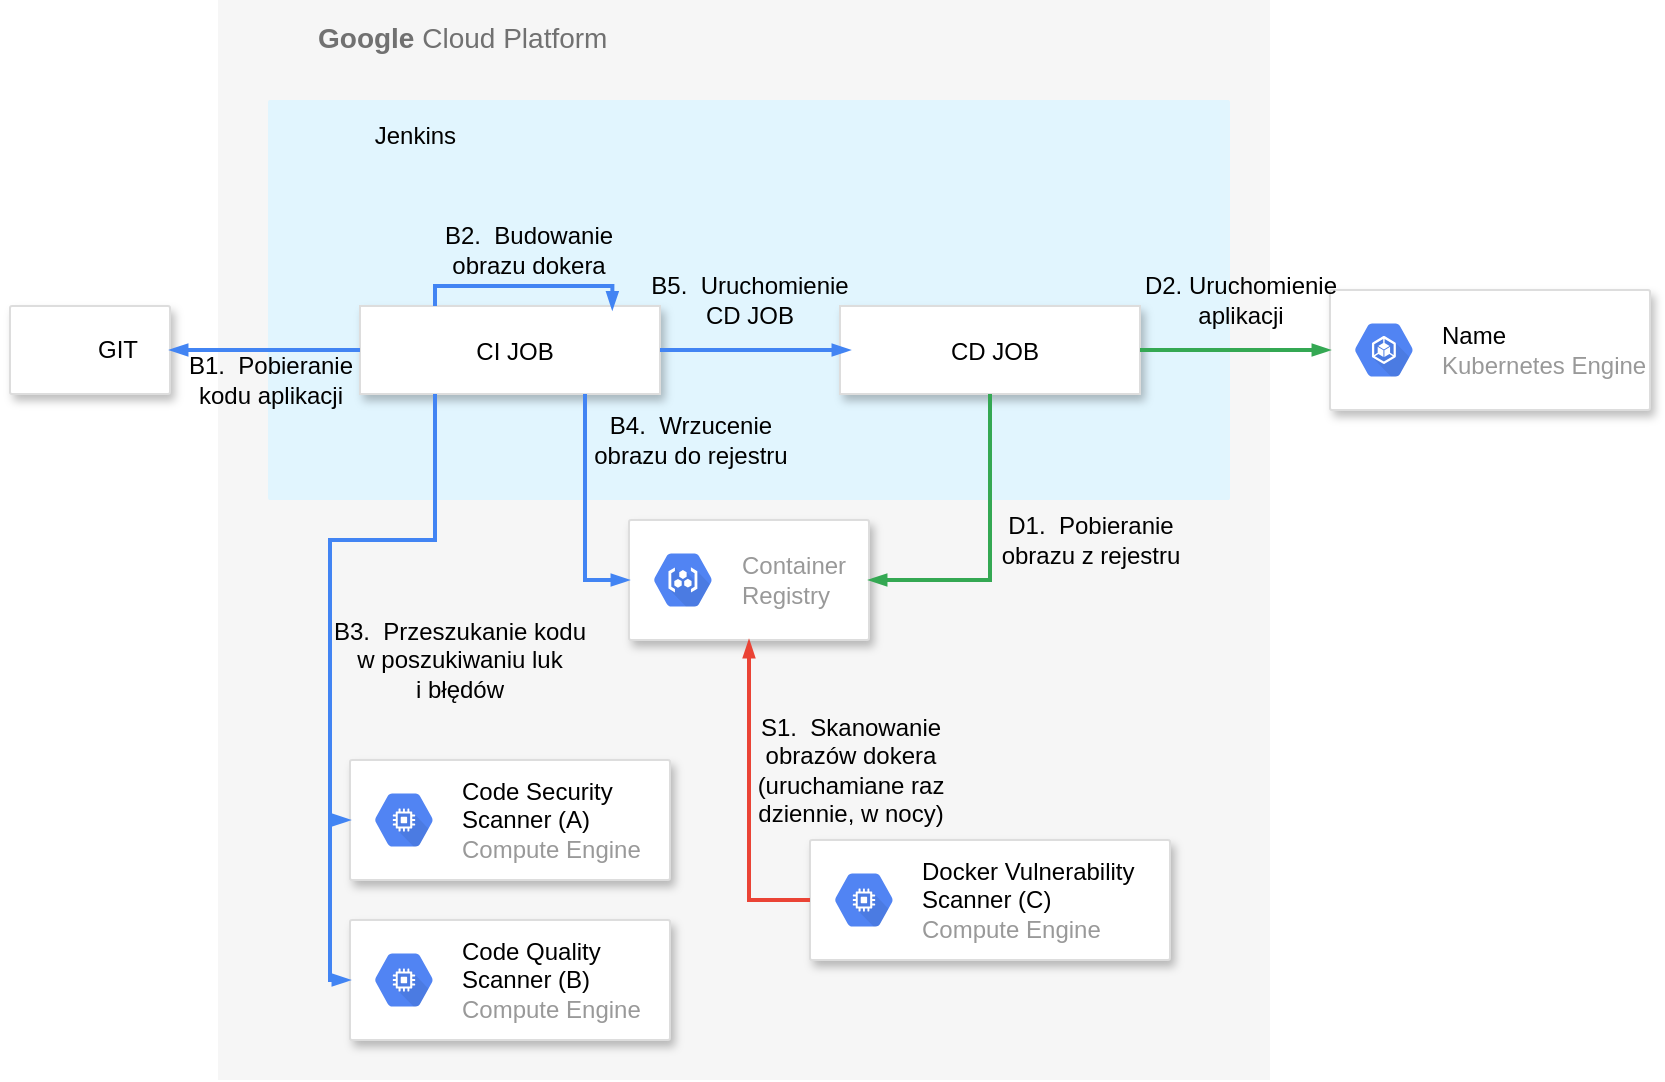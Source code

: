 <mxfile version="15.8.2" type="github">
  <diagram id="MjdOXrJQTWFa9QF7BxTR" name="Page-1">
    <mxGraphModel dx="1113" dy="607" grid="1" gridSize="10" guides="1" tooltips="1" connect="1" arrows="1" fold="1" page="1" pageScale="1" pageWidth="827" pageHeight="1169" math="0" shadow="0">
      <root>
        <mxCell id="0" />
        <mxCell id="1" parent="0" />
        <mxCell id="-NTaaX5w-wmXJWBAAZoD-1" value="&lt;b&gt;Google &lt;/b&gt;Cloud Platform" style="fillColor=#F6F6F6;strokeColor=none;shadow=0;gradientColor=none;fontSize=14;align=left;spacing=10;fontColor=#717171;9E9E9E;verticalAlign=top;spacingTop=-4;fontStyle=0;spacingLeft=40;html=1;container=0;" vertex="1" parent="1">
          <mxGeometry x="124" y="10" width="526" height="540" as="geometry" />
        </mxCell>
        <mxCell id="-NTaaX5w-wmXJWBAAZoD-2" value="" style="strokeColor=#dddddd;shadow=1;strokeWidth=1;rounded=1;absoluteArcSize=1;arcSize=2;" vertex="1" parent="1">
          <mxGeometry x="20" y="163" width="80" height="44" as="geometry" />
        </mxCell>
        <mxCell id="-NTaaX5w-wmXJWBAAZoD-3" value="GIT" style="sketch=0;dashed=0;connectable=0;html=1;fillColor=default;strokeColor=none;shape=mxgraph.gcp2.blank;part=1;labelPosition=right;verticalLabelPosition=middle;align=left;verticalAlign=middle;spacingLeft=5;fontSize=12;" vertex="1" parent="-NTaaX5w-wmXJWBAAZoD-2">
          <mxGeometry y="0.5" width="32" height="32" relative="1" as="geometry">
            <mxPoint x="5" y="-16" as="offset" />
          </mxGeometry>
        </mxCell>
        <mxCell id="-NTaaX5w-wmXJWBAAZoD-4" value="" style="shape=image;html=1;verticalAlign=top;verticalLabelPosition=bottom;labelBackgroundColor=#ffffff;imageAspect=0;aspect=fixed;image=https://cdn2.iconfinder.com/data/icons/font-awesome/1792/git-square-128.png;fillColor=none;" vertex="1" parent="-NTaaX5w-wmXJWBAAZoD-2">
          <mxGeometry x="6.67" y="6" width="32" height="32" as="geometry" />
        </mxCell>
        <mxCell id="-NTaaX5w-wmXJWBAAZoD-8" value="&lt;font color=&quot;#000000&quot;&gt;&amp;nbsp; &amp;nbsp; &amp;nbsp; &amp;nbsp; &amp;nbsp; &amp;nbsp; &amp;nbsp;Jenkins&lt;/font&gt;" style="sketch=0;points=[[0,0,0],[0.25,0,0],[0.5,0,0],[0.75,0,0],[1,0,0],[1,0.25,0],[1,0.5,0],[1,0.75,0],[1,1,0],[0.75,1,0],[0.5,1,0],[0.25,1,0],[0,1,0],[0,0.75,0],[0,0.5,0],[0,0.25,0]];rounded=1;absoluteArcSize=1;arcSize=2;html=1;strokeColor=none;gradientColor=none;shadow=0;dashed=0;fontSize=12;fontColor=#9E9E9E;align=left;verticalAlign=top;spacing=10;spacingTop=-4;fillColor=#E1F5FE;" vertex="1" parent="1">
          <mxGeometry x="149" y="60" width="481" height="200" as="geometry" />
        </mxCell>
        <mxCell id="-NTaaX5w-wmXJWBAAZoD-9" value="" style="shape=image;html=1;verticalAlign=top;verticalLabelPosition=bottom;labelBackgroundColor=#ffffff;imageAspect=0;aspect=fixed;image=https://cdn0.iconfinder.com/data/icons/font-awesome-brands-vol-1/512/jenkins-128.png;fillColor=default;" vertex="1" parent="1">
          <mxGeometry x="149" y="60" width="40" height="40" as="geometry" />
        </mxCell>
        <mxCell id="-NTaaX5w-wmXJWBAAZoD-11" value="CI JOB" style="dashed=0;strokeColor=#dddddd;shadow=1;strokeWidth=1;labelPosition=center;verticalLabelPosition=middle;align=center;verticalAlign=middle;spacingLeft=5;fontSize=12;fontColor=#000000;fillColor=default;" vertex="1" parent="1">
          <mxGeometry x="195" y="163" width="150" height="44" as="geometry" />
        </mxCell>
        <mxCell id="-NTaaX5w-wmXJWBAAZoD-12" value="CD JOB" style="dashed=0;strokeColor=#dddddd;shadow=1;strokeWidth=1;labelPosition=center;verticalLabelPosition=middle;align=center;verticalAlign=middle;spacingLeft=5;fontSize=12;fontColor=#000000;fillColor=default;" vertex="1" parent="1">
          <mxGeometry x="435" y="163" width="150" height="44" as="geometry" />
        </mxCell>
        <mxCell id="-NTaaX5w-wmXJWBAAZoD-13" value="" style="strokeColor=#dddddd;shadow=1;strokeWidth=1;rounded=1;absoluteArcSize=1;arcSize=2;fontColor=#000000;fillColor=default;align=center;" vertex="1" parent="1">
          <mxGeometry x="190" y="390" width="160" height="60" as="geometry" />
        </mxCell>
        <mxCell id="-NTaaX5w-wmXJWBAAZoD-14" value="&lt;font color=&quot;#000000&quot;&gt;Code Security&lt;br&gt;Scanner (A)&lt;/font&gt;&lt;br&gt;Compute Engine" style="sketch=0;dashed=0;connectable=0;html=1;fillColor=#5184F3;strokeColor=none;shape=mxgraph.gcp2.hexIcon;prIcon=compute_engine;part=1;labelPosition=right;verticalLabelPosition=middle;align=left;verticalAlign=middle;spacingLeft=5;fontColor=#999999;fontSize=12;" vertex="1" parent="-NTaaX5w-wmXJWBAAZoD-13">
          <mxGeometry y="0.5" width="44" height="39" relative="1" as="geometry">
            <mxPoint x="5" y="-19.5" as="offset" />
          </mxGeometry>
        </mxCell>
        <mxCell id="-NTaaX5w-wmXJWBAAZoD-15" value="" style="strokeColor=#dddddd;shadow=1;strokeWidth=1;rounded=1;absoluteArcSize=1;arcSize=2;fontColor=#000000;fillColor=default;align=center;" vertex="1" parent="1">
          <mxGeometry x="190" y="470" width="160" height="60" as="geometry" />
        </mxCell>
        <mxCell id="-NTaaX5w-wmXJWBAAZoD-16" value="&lt;font color=&quot;#000000&quot;&gt;Code Quality&lt;br&gt;Scanner (B)&lt;/font&gt;&lt;br&gt;Compute Engine" style="sketch=0;dashed=0;connectable=0;html=1;fillColor=#5184F3;strokeColor=none;shape=mxgraph.gcp2.hexIcon;prIcon=compute_engine;part=1;labelPosition=right;verticalLabelPosition=middle;align=left;verticalAlign=middle;spacingLeft=5;fontColor=#999999;fontSize=12;" vertex="1" parent="-NTaaX5w-wmXJWBAAZoD-15">
          <mxGeometry y="0.5" width="44" height="39" relative="1" as="geometry">
            <mxPoint x="5" y="-19.5" as="offset" />
          </mxGeometry>
        </mxCell>
        <mxCell id="-NTaaX5w-wmXJWBAAZoD-17" value="" style="strokeColor=#dddddd;shadow=1;strokeWidth=1;rounded=1;absoluteArcSize=1;arcSize=2;fontColor=#000000;fillColor=default;align=center;" vertex="1" parent="1">
          <mxGeometry x="329.5" y="270" width="120" height="60" as="geometry" />
        </mxCell>
        <mxCell id="-NTaaX5w-wmXJWBAAZoD-18" value="Container&#xa;Registry" style="sketch=0;dashed=0;connectable=0;html=1;fillColor=#5184F3;strokeColor=none;shape=mxgraph.gcp2.hexIcon;prIcon=container_registry;part=1;labelPosition=right;verticalLabelPosition=middle;align=left;verticalAlign=middle;spacingLeft=5;fontColor=#999999;fontSize=12;" vertex="1" parent="-NTaaX5w-wmXJWBAAZoD-17">
          <mxGeometry y="0.5" width="44" height="39" relative="1" as="geometry">
            <mxPoint x="5" y="-19.5" as="offset" />
          </mxGeometry>
        </mxCell>
        <mxCell id="-NTaaX5w-wmXJWBAAZoD-19" value="" style="strokeColor=#dddddd;shadow=1;strokeWidth=1;rounded=1;absoluteArcSize=1;arcSize=2;fontColor=#000000;fillColor=default;align=center;" vertex="1" parent="1">
          <mxGeometry x="420" y="430" width="180" height="60" as="geometry" />
        </mxCell>
        <mxCell id="-NTaaX5w-wmXJWBAAZoD-20" value="&lt;font color=&quot;#000000&quot;&gt;Docker Vulnerability&lt;br&gt;Scanner (C)&lt;/font&gt;&lt;br&gt;Compute Engine" style="sketch=0;dashed=0;connectable=0;html=1;fillColor=#5184F3;strokeColor=none;shape=mxgraph.gcp2.hexIcon;prIcon=compute_engine;part=1;labelPosition=right;verticalLabelPosition=middle;align=left;verticalAlign=middle;spacingLeft=5;fontColor=#999999;fontSize=12;" vertex="1" parent="-NTaaX5w-wmXJWBAAZoD-19">
          <mxGeometry y="0.5" width="44" height="39" relative="1" as="geometry">
            <mxPoint x="5" y="-19.5" as="offset" />
          </mxGeometry>
        </mxCell>
        <mxCell id="-NTaaX5w-wmXJWBAAZoD-21" value="" style="strokeColor=#dddddd;shadow=1;strokeWidth=1;rounded=1;absoluteArcSize=1;arcSize=2;fontColor=#000000;fillColor=default;align=center;" vertex="1" parent="1">
          <mxGeometry x="680" y="155" width="160" height="60" as="geometry" />
        </mxCell>
        <mxCell id="-NTaaX5w-wmXJWBAAZoD-22" value="&lt;font color=&quot;#000000&quot;&gt;Name&lt;/font&gt;&lt;br&gt;Kubernetes Engine" style="sketch=0;dashed=0;connectable=0;html=1;fillColor=#5184F3;strokeColor=none;shape=mxgraph.gcp2.hexIcon;prIcon=container_engine;part=1;labelPosition=right;verticalLabelPosition=middle;align=left;verticalAlign=middle;spacingLeft=5;fontColor=#999999;fontSize=12;" vertex="1" parent="-NTaaX5w-wmXJWBAAZoD-21">
          <mxGeometry y="0.5" width="44" height="39" relative="1" as="geometry">
            <mxPoint x="5" y="-19.5" as="offset" />
          </mxGeometry>
        </mxCell>
        <mxCell id="-NTaaX5w-wmXJWBAAZoD-23" value="B1. &amp;nbsp;Pobieranie kodu aplikacji" style="text;html=1;strokeColor=none;fillColor=none;align=center;verticalAlign=middle;whiteSpace=wrap;rounded=0;fontColor=#000000;" vertex="1" parent="1">
          <mxGeometry x="100" y="185" width="101" height="30" as="geometry" />
        </mxCell>
        <mxCell id="-NTaaX5w-wmXJWBAAZoD-24" value="" style="edgeStyle=orthogonalEdgeStyle;fontSize=12;html=1;endArrow=blockThin;endFill=1;rounded=0;strokeWidth=2;endSize=4;startSize=4;dashed=0;strokeColor=#4284F3;fontColor=#000000;exitX=0;exitY=0.5;exitDx=0;exitDy=0;entryX=1;entryY=0.5;entryDx=0;entryDy=0;" edge="1" parent="1" source="-NTaaX5w-wmXJWBAAZoD-11" target="-NTaaX5w-wmXJWBAAZoD-2">
          <mxGeometry width="100" relative="1" as="geometry">
            <mxPoint x="229.5" y="240" as="sourcePoint" />
            <mxPoint x="329.5" y="240" as="targetPoint" />
          </mxGeometry>
        </mxCell>
        <mxCell id="-NTaaX5w-wmXJWBAAZoD-26" value="" style="edgeStyle=orthogonalEdgeStyle;fontSize=12;html=1;endArrow=blockThin;endFill=1;rounded=0;strokeWidth=2;endSize=4;startSize=4;dashed=0;strokeColor=#4284F3;fontColor=#000000;exitX=0.25;exitY=0;exitDx=0;exitDy=0;entryX=0.841;entryY=0.04;entryDx=0;entryDy=0;entryPerimeter=0;" edge="1" parent="1" source="-NTaaX5w-wmXJWBAAZoD-11" target="-NTaaX5w-wmXJWBAAZoD-11">
          <mxGeometry width="100" relative="1" as="geometry">
            <mxPoint x="220" y="140" as="sourcePoint" />
            <mxPoint x="320" y="140" as="targetPoint" />
            <Array as="points">
              <mxPoint x="233" y="153" />
              <mxPoint x="321" y="153" />
            </Array>
          </mxGeometry>
        </mxCell>
        <mxCell id="-NTaaX5w-wmXJWBAAZoD-27" value="B2. &amp;nbsp;Budowanie obrazu dokera" style="text;html=1;strokeColor=none;fillColor=none;align=center;verticalAlign=middle;whiteSpace=wrap;rounded=0;fontColor=#000000;" vertex="1" parent="1">
          <mxGeometry x="228.5" y="120" width="101" height="30" as="geometry" />
        </mxCell>
        <mxCell id="-NTaaX5w-wmXJWBAAZoD-28" value="B3. &amp;nbsp;Przeszukanie kodu w poszukiwaniu luk&lt;br&gt;i błędów" style="text;html=1;strokeColor=none;fillColor=none;align=center;verticalAlign=middle;whiteSpace=wrap;rounded=0;fontColor=#000000;" vertex="1" parent="1">
          <mxGeometry x="180" y="310" width="130" height="60" as="geometry" />
        </mxCell>
        <mxCell id="-NTaaX5w-wmXJWBAAZoD-29" value="" style="edgeStyle=orthogonalEdgeStyle;fontSize=12;html=1;endArrow=blockThin;endFill=1;rounded=0;strokeWidth=2;endSize=4;startSize=4;dashed=0;strokeColor=#4284F3;fontColor=#000000;entryX=0;entryY=0.5;entryDx=0;entryDy=0;exitX=0.25;exitY=1;exitDx=0;exitDy=0;" edge="1" parent="1" source="-NTaaX5w-wmXJWBAAZoD-11" target="-NTaaX5w-wmXJWBAAZoD-13">
          <mxGeometry width="100" relative="1" as="geometry">
            <mxPoint x="149" y="290" as="sourcePoint" />
            <mxPoint x="249" y="290" as="targetPoint" />
            <Array as="points">
              <mxPoint x="233" y="280" />
              <mxPoint x="180" y="280" />
              <mxPoint x="180" y="420" />
            </Array>
          </mxGeometry>
        </mxCell>
        <mxCell id="-NTaaX5w-wmXJWBAAZoD-30" value="" style="edgeStyle=orthogonalEdgeStyle;fontSize=12;html=1;endArrow=blockThin;endFill=1;rounded=0;strokeWidth=2;endSize=4;startSize=4;dashed=0;strokeColor=#4284F3;fontColor=#000000;entryX=0;entryY=0.5;entryDx=0;entryDy=0;" edge="1" parent="1" target="-NTaaX5w-wmXJWBAAZoD-15">
          <mxGeometry width="100" relative="1" as="geometry">
            <mxPoint x="180" y="420" as="sourcePoint" />
            <mxPoint x="410" y="280" as="targetPoint" />
            <Array as="points">
              <mxPoint x="180" y="500" />
            </Array>
          </mxGeometry>
        </mxCell>
        <mxCell id="-NTaaX5w-wmXJWBAAZoD-31" value="" style="edgeStyle=orthogonalEdgeStyle;fontSize=12;html=1;endArrow=blockThin;endFill=1;rounded=0;strokeWidth=2;endSize=4;startSize=4;dashed=0;strokeColor=#4284F3;fontColor=#000000;exitX=0.75;exitY=1;exitDx=0;exitDy=0;entryX=0;entryY=0.5;entryDx=0;entryDy=0;" edge="1" parent="1" source="-NTaaX5w-wmXJWBAAZoD-11" target="-NTaaX5w-wmXJWBAAZoD-17">
          <mxGeometry width="100" relative="1" as="geometry">
            <mxPoint x="310" y="280" as="sourcePoint" />
            <mxPoint x="410" y="280" as="targetPoint" />
          </mxGeometry>
        </mxCell>
        <mxCell id="-NTaaX5w-wmXJWBAAZoD-32" value="B4. &amp;nbsp;Wrzucenie obrazu do rejestru" style="text;html=1;strokeColor=none;fillColor=none;align=center;verticalAlign=middle;whiteSpace=wrap;rounded=0;fontColor=#000000;" vertex="1" parent="1">
          <mxGeometry x="310" y="215" width="101" height="30" as="geometry" />
        </mxCell>
        <mxCell id="-NTaaX5w-wmXJWBAAZoD-33" value="" style="edgeStyle=orthogonalEdgeStyle;fontSize=12;html=1;endArrow=blockThin;endFill=1;rounded=0;strokeWidth=2;endSize=4;startSize=4;dashed=0;strokeColor=#4284F3;fontColor=#000000;exitX=1;exitY=0.5;exitDx=0;exitDy=0;" edge="1" parent="1" source="-NTaaX5w-wmXJWBAAZoD-11">
          <mxGeometry width="100" relative="1" as="geometry">
            <mxPoint x="363" y="140" as="sourcePoint" />
            <mxPoint x="440" y="185" as="targetPoint" />
          </mxGeometry>
        </mxCell>
        <mxCell id="-NTaaX5w-wmXJWBAAZoD-34" value="B5. &amp;nbsp;Uruchomienie CD JOB" style="text;html=1;strokeColor=none;fillColor=none;align=center;verticalAlign=middle;whiteSpace=wrap;rounded=0;fontColor=#000000;" vertex="1" parent="1">
          <mxGeometry x="337.75" y="145" width="103.5" height="30" as="geometry" />
        </mxCell>
        <mxCell id="-NTaaX5w-wmXJWBAAZoD-35" value="" style="edgeStyle=orthogonalEdgeStyle;fontSize=12;html=1;endArrow=blockThin;endFill=1;rounded=0;strokeWidth=2;endSize=4;startSize=4;strokeColor=#34A853;dashed=0;fontColor=#000000;exitX=0.5;exitY=1;exitDx=0;exitDy=0;entryX=1;entryY=0.5;entryDx=0;entryDy=0;" edge="1" parent="1" source="-NTaaX5w-wmXJWBAAZoD-12" target="-NTaaX5w-wmXJWBAAZoD-17">
          <mxGeometry width="100" relative="1" as="geometry">
            <mxPoint x="310" y="280" as="sourcePoint" />
            <mxPoint x="410" y="280" as="targetPoint" />
            <Array as="points">
              <mxPoint x="510" y="300" />
            </Array>
          </mxGeometry>
        </mxCell>
        <mxCell id="-NTaaX5w-wmXJWBAAZoD-36" value="D1. &amp;nbsp;Pobieranie obrazu z rejestru" style="text;html=1;strokeColor=none;fillColor=none;align=center;verticalAlign=middle;whiteSpace=wrap;rounded=0;fontColor=#000000;" vertex="1" parent="1">
          <mxGeometry x="510" y="265" width="101" height="30" as="geometry" />
        </mxCell>
        <mxCell id="-NTaaX5w-wmXJWBAAZoD-37" value="" style="edgeStyle=orthogonalEdgeStyle;fontSize=12;html=1;endArrow=blockThin;endFill=1;rounded=0;strokeWidth=2;endSize=4;startSize=4;strokeColor=#34A853;dashed=0;fontColor=#000000;exitX=1;exitY=0.5;exitDx=0;exitDy=0;entryX=0;entryY=0.5;entryDx=0;entryDy=0;" edge="1" parent="1" source="-NTaaX5w-wmXJWBAAZoD-12" target="-NTaaX5w-wmXJWBAAZoD-21">
          <mxGeometry width="100" relative="1" as="geometry">
            <mxPoint x="590" y="183.82" as="sourcePoint" />
            <mxPoint x="690" y="183.82" as="targetPoint" />
          </mxGeometry>
        </mxCell>
        <mxCell id="-NTaaX5w-wmXJWBAAZoD-38" value="D2. Uruchomienie aplikacji" style="text;html=1;strokeColor=none;fillColor=none;align=center;verticalAlign=middle;whiteSpace=wrap;rounded=0;fontColor=#000000;" vertex="1" parent="1">
          <mxGeometry x="585" y="145" width="101" height="30" as="geometry" />
        </mxCell>
        <mxCell id="-NTaaX5w-wmXJWBAAZoD-39" value="" style="edgeStyle=orthogonalEdgeStyle;fontSize=12;html=1;endArrow=blockThin;endFill=1;rounded=0;strokeWidth=2;endSize=4;startSize=4;strokeColor=#EA4335;dashed=0;fontColor=#000000;entryX=0.5;entryY=1;entryDx=0;entryDy=0;exitX=0;exitY=0.5;exitDx=0;exitDy=0;" edge="1" parent="1" source="-NTaaX5w-wmXJWBAAZoD-19" target="-NTaaX5w-wmXJWBAAZoD-17">
          <mxGeometry width="100" relative="1" as="geometry">
            <mxPoint x="310" y="280" as="sourcePoint" />
            <mxPoint x="410" y="280" as="targetPoint" />
          </mxGeometry>
        </mxCell>
        <mxCell id="-NTaaX5w-wmXJWBAAZoD-40" value="S1. &amp;nbsp;Skanowanie obrazów dokera (uruchamiane raz dziennie, w nocy)" style="text;html=1;strokeColor=none;fillColor=none;align=center;verticalAlign=middle;whiteSpace=wrap;rounded=0;fontColor=#000000;" vertex="1" parent="1">
          <mxGeometry x="390" y="380" width="101" height="30" as="geometry" />
        </mxCell>
      </root>
    </mxGraphModel>
  </diagram>
</mxfile>
